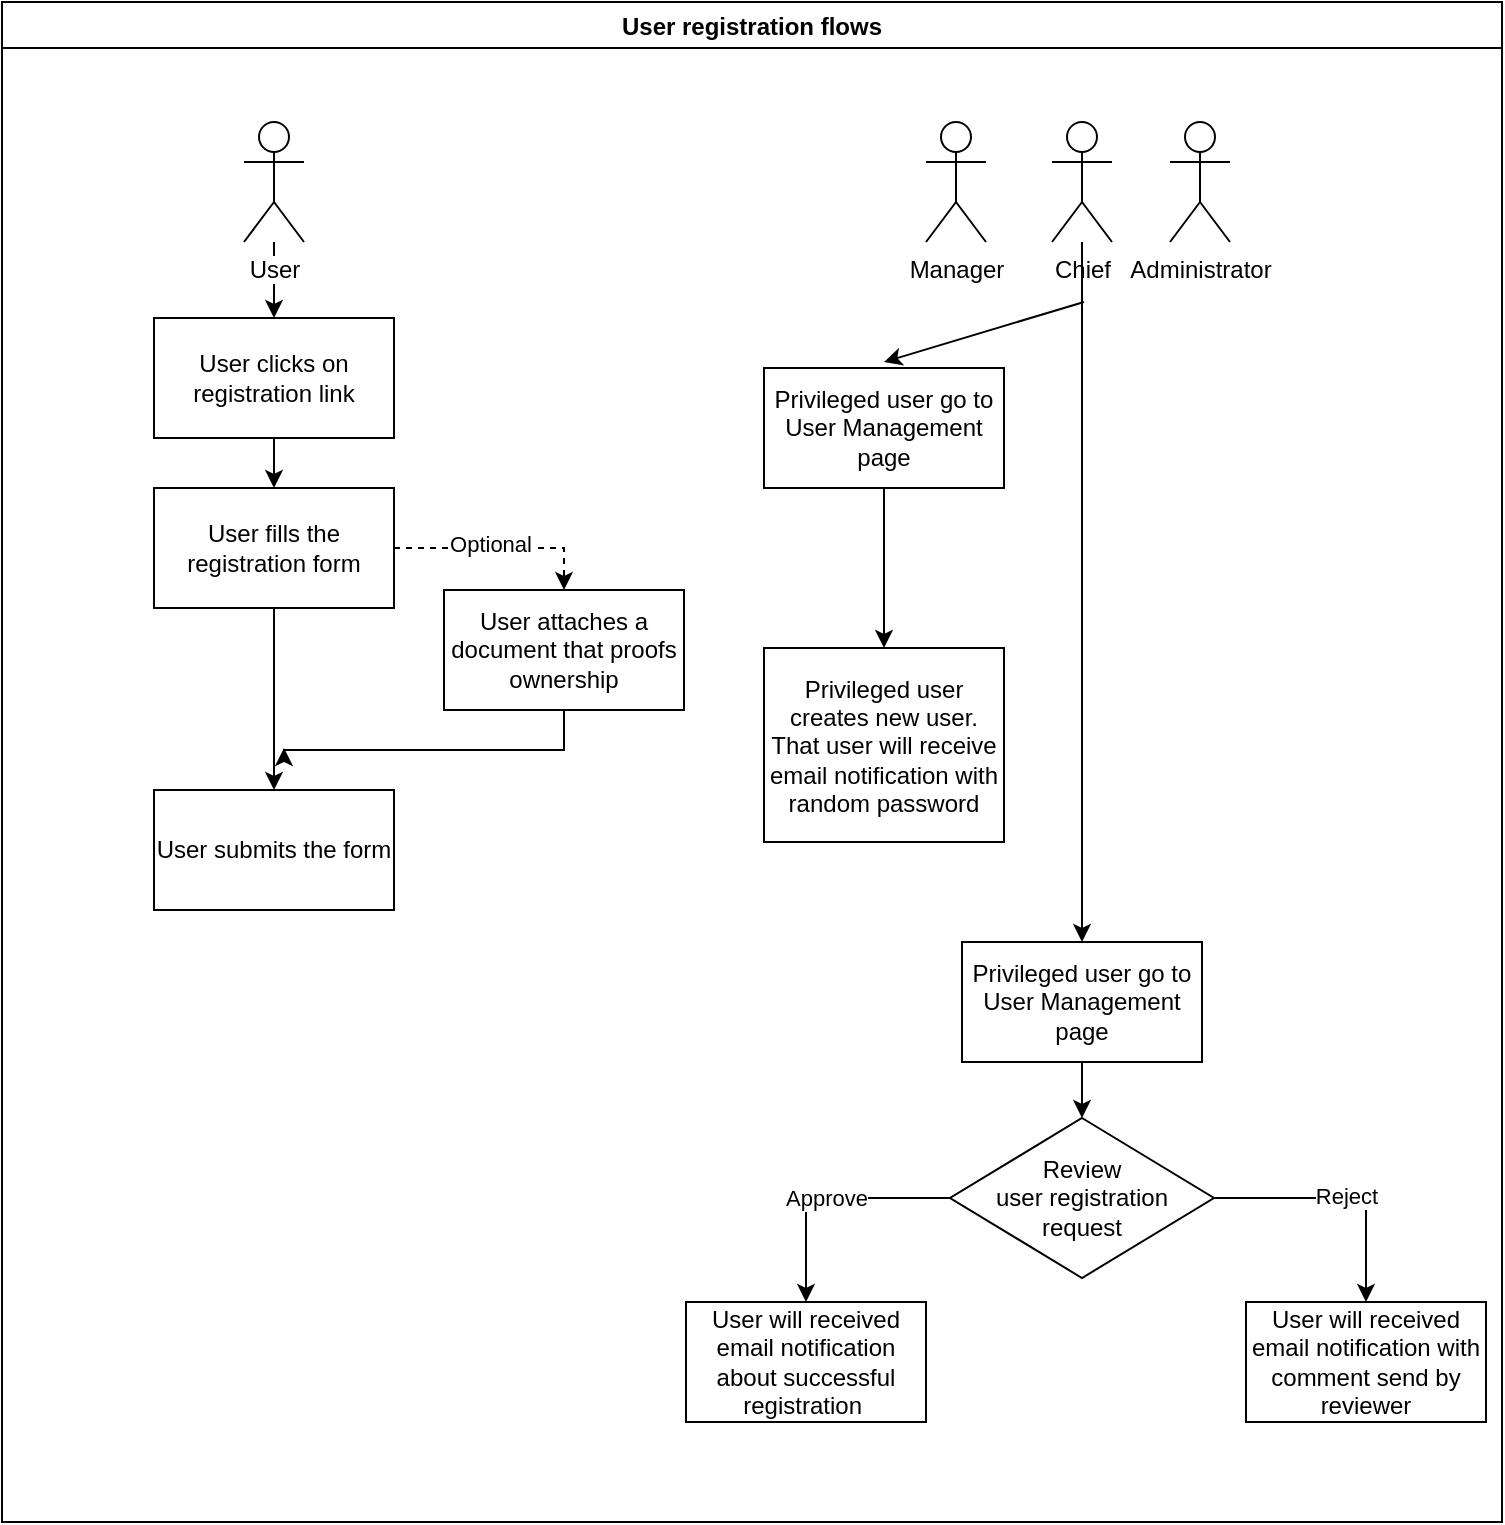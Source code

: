 <mxfile version="13.3.5" type="device"><diagram id="Ed7EoQQE9nzMjMKY0O-m" name="Page-1"><mxGraphModel dx="946" dy="680" grid="1" gridSize="10" guides="1" tooltips="1" connect="1" arrows="1" fold="1" page="1" pageScale="1" pageWidth="827" pageHeight="1169" math="0" shadow="0"><root><mxCell id="0"/><mxCell id="1" parent="0"/><mxCell id="QKgp4ileE4Jiaq1GtRo--36" value="User registration flows" style="swimlane;" vertex="1" parent="1"><mxGeometry x="39" y="40" width="750" height="760" as="geometry"/></mxCell><mxCell id="QKgp4ileE4Jiaq1GtRo--66" style="edgeStyle=orthogonalEdgeStyle;rounded=0;orthogonalLoop=1;jettySize=auto;html=1;entryX=0.5;entryY=0;entryDx=0;entryDy=0;" edge="1" parent="QKgp4ileE4Jiaq1GtRo--36" source="QKgp4ileE4Jiaq1GtRo--58" target="QKgp4ileE4Jiaq1GtRo--65"><mxGeometry relative="1" as="geometry"/></mxCell><mxCell id="QKgp4ileE4Jiaq1GtRo--58" value="User" style="shape=umlActor;verticalLabelPosition=bottom;labelBackgroundColor=#ffffff;verticalAlign=top;html=1;" vertex="1" parent="QKgp4ileE4Jiaq1GtRo--36"><mxGeometry x="121" y="60" width="30" height="60" as="geometry"/></mxCell><mxCell id="QKgp4ileE4Jiaq1GtRo--68" value="" style="edgeStyle=orthogonalEdgeStyle;rounded=0;orthogonalLoop=1;jettySize=auto;html=1;" edge="1" parent="QKgp4ileE4Jiaq1GtRo--36" source="QKgp4ileE4Jiaq1GtRo--65" target="QKgp4ileE4Jiaq1GtRo--67"><mxGeometry relative="1" as="geometry"/></mxCell><mxCell id="QKgp4ileE4Jiaq1GtRo--65" value="User clicks on registration link" style="rounded=0;whiteSpace=wrap;html=1;" vertex="1" parent="QKgp4ileE4Jiaq1GtRo--36"><mxGeometry x="76" y="158" width="120" height="60" as="geometry"/></mxCell><mxCell id="QKgp4ileE4Jiaq1GtRo--70" style="edgeStyle=orthogonalEdgeStyle;rounded=0;orthogonalLoop=1;jettySize=auto;html=1;exitX=1;exitY=0.5;exitDx=0;exitDy=0;entryX=0.5;entryY=0;entryDx=0;entryDy=0;dashed=1;" edge="1" parent="QKgp4ileE4Jiaq1GtRo--36" source="QKgp4ileE4Jiaq1GtRo--67" target="QKgp4ileE4Jiaq1GtRo--69"><mxGeometry relative="1" as="geometry"/></mxCell><mxCell id="QKgp4ileE4Jiaq1GtRo--71" value="Optional" style="edgeLabel;html=1;align=center;verticalAlign=middle;resizable=0;points=[];" vertex="1" connectable="0" parent="QKgp4ileE4Jiaq1GtRo--70"><mxGeometry x="-0.096" y="2" relative="1" as="geometry"><mxPoint as="offset"/></mxGeometry></mxCell><mxCell id="QKgp4ileE4Jiaq1GtRo--74" value="" style="edgeStyle=orthogonalEdgeStyle;rounded=0;orthogonalLoop=1;jettySize=auto;html=1;" edge="1" parent="QKgp4ileE4Jiaq1GtRo--36" source="QKgp4ileE4Jiaq1GtRo--67" target="QKgp4ileE4Jiaq1GtRo--73"><mxGeometry relative="1" as="geometry"/></mxCell><mxCell id="QKgp4ileE4Jiaq1GtRo--67" value="User fills the registration form" style="rounded=0;whiteSpace=wrap;html=1;" vertex="1" parent="QKgp4ileE4Jiaq1GtRo--36"><mxGeometry x="76" y="243" width="120" height="60" as="geometry"/></mxCell><mxCell id="QKgp4ileE4Jiaq1GtRo--73" value="User submits the form" style="rounded=0;whiteSpace=wrap;html=1;" vertex="1" parent="QKgp4ileE4Jiaq1GtRo--36"><mxGeometry x="76" y="394" width="120" height="60" as="geometry"/></mxCell><mxCell id="QKgp4ileE4Jiaq1GtRo--69" value="User attaches a document that proofs ownership" style="rounded=0;whiteSpace=wrap;html=1;" vertex="1" parent="QKgp4ileE4Jiaq1GtRo--36"><mxGeometry x="221" y="294" width="120" height="60" as="geometry"/></mxCell><mxCell id="QKgp4ileE4Jiaq1GtRo--86" style="edgeStyle=orthogonalEdgeStyle;rounded=0;orthogonalLoop=1;jettySize=auto;html=1;exitX=0.5;exitY=1;exitDx=0;exitDy=0;entryX=0.5;entryY=0;entryDx=0;entryDy=0;" edge="1" parent="QKgp4ileE4Jiaq1GtRo--36" source="QKgp4ileE4Jiaq1GtRo--77" target="QKgp4ileE4Jiaq1GtRo--80"><mxGeometry relative="1" as="geometry"/></mxCell><mxCell id="QKgp4ileE4Jiaq1GtRo--77" value="Privileged user go to User Management page" style="rounded=0;whiteSpace=wrap;html=1;" vertex="1" parent="QKgp4ileE4Jiaq1GtRo--36"><mxGeometry x="480" y="470" width="120" height="60" as="geometry"/></mxCell><mxCell id="QKgp4ileE4Jiaq1GtRo--89" style="edgeStyle=orthogonalEdgeStyle;rounded=0;orthogonalLoop=1;jettySize=auto;html=1;exitX=1;exitY=0.5;exitDx=0;exitDy=0;entryX=0.5;entryY=0;entryDx=0;entryDy=0;" edge="1" parent="QKgp4ileE4Jiaq1GtRo--36" source="QKgp4ileE4Jiaq1GtRo--80" target="QKgp4ileE4Jiaq1GtRo--88"><mxGeometry relative="1" as="geometry"/></mxCell><mxCell id="QKgp4ileE4Jiaq1GtRo--91" value="Reject" style="edgeLabel;html=1;align=center;verticalAlign=middle;resizable=0;points=[];" vertex="1" connectable="0" parent="QKgp4ileE4Jiaq1GtRo--89"><mxGeometry x="-0.047" y="1" relative="1" as="geometry"><mxPoint x="5" as="offset"/></mxGeometry></mxCell><mxCell id="QKgp4ileE4Jiaq1GtRo--90" value="Approve" style="edgeStyle=orthogonalEdgeStyle;rounded=0;orthogonalLoop=1;jettySize=auto;html=1;exitX=0;exitY=0.5;exitDx=0;exitDy=0;entryX=0.5;entryY=0;entryDx=0;entryDy=0;" edge="1" parent="QKgp4ileE4Jiaq1GtRo--36" source="QKgp4ileE4Jiaq1GtRo--80" target="QKgp4ileE4Jiaq1GtRo--87"><mxGeometry relative="1" as="geometry"/></mxCell><mxCell id="QKgp4ileE4Jiaq1GtRo--80" value="Review &lt;br&gt;user registration&lt;br&gt;request" style="rhombus;whiteSpace=wrap;html=1;" vertex="1" parent="QKgp4ileE4Jiaq1GtRo--36"><mxGeometry x="474" y="558" width="132" height="80" as="geometry"/></mxCell><mxCell id="QKgp4ileE4Jiaq1GtRo--84" value="" style="group" vertex="1" connectable="0" parent="QKgp4ileE4Jiaq1GtRo--36"><mxGeometry x="462" y="60" width="152" height="60" as="geometry"/></mxCell><mxCell id="QKgp4ileE4Jiaq1GtRo--76" value="" style="group" vertex="1" connectable="0" parent="QKgp4ileE4Jiaq1GtRo--84"><mxGeometry width="152" height="60" as="geometry"/></mxCell><mxCell id="QKgp4ileE4Jiaq1GtRo--61" value="Manager" style="shape=umlActor;verticalLabelPosition=bottom;labelBackgroundColor=#ffffff;verticalAlign=top;html=1;" vertex="1" parent="QKgp4ileE4Jiaq1GtRo--76"><mxGeometry width="30" height="60" as="geometry"/></mxCell><mxCell id="QKgp4ileE4Jiaq1GtRo--62" value="Chief" style="shape=umlActor;verticalLabelPosition=bottom;labelBackgroundColor=#ffffff;verticalAlign=top;html=1;" vertex="1" parent="QKgp4ileE4Jiaq1GtRo--76"><mxGeometry x="63" width="30" height="60" as="geometry"/></mxCell><mxCell id="QKgp4ileE4Jiaq1GtRo--63" value="Administrator" style="shape=umlActor;verticalLabelPosition=bottom;labelBackgroundColor=#ffffff;verticalAlign=top;html=1;" vertex="1" parent="QKgp4ileE4Jiaq1GtRo--76"><mxGeometry x="122" width="30" height="60" as="geometry"/></mxCell><mxCell id="QKgp4ileE4Jiaq1GtRo--85" style="edgeStyle=orthogonalEdgeStyle;rounded=0;orthogonalLoop=1;jettySize=auto;html=1;entryX=0.5;entryY=0;entryDx=0;entryDy=0;" edge="1" parent="QKgp4ileE4Jiaq1GtRo--36" source="QKgp4ileE4Jiaq1GtRo--62" target="QKgp4ileE4Jiaq1GtRo--77"><mxGeometry relative="1" as="geometry"/></mxCell><mxCell id="QKgp4ileE4Jiaq1GtRo--87" value="User will received email notification about successful registration&amp;nbsp;" style="rounded=0;whiteSpace=wrap;html=1;" vertex="1" parent="QKgp4ileE4Jiaq1GtRo--36"><mxGeometry x="342" y="650" width="120" height="60" as="geometry"/></mxCell><mxCell id="QKgp4ileE4Jiaq1GtRo--88" value="User will received email notification with comment send by reviewer" style="rounded=0;whiteSpace=wrap;html=1;" vertex="1" parent="QKgp4ileE4Jiaq1GtRo--36"><mxGeometry x="622" y="650" width="120" height="60" as="geometry"/></mxCell><mxCell id="QKgp4ileE4Jiaq1GtRo--95" value="" style="edgeStyle=orthogonalEdgeStyle;rounded=0;orthogonalLoop=1;jettySize=auto;html=1;" edge="1" parent="QKgp4ileE4Jiaq1GtRo--36" source="QKgp4ileE4Jiaq1GtRo--93" target="QKgp4ileE4Jiaq1GtRo--94"><mxGeometry relative="1" as="geometry"/></mxCell><mxCell id="QKgp4ileE4Jiaq1GtRo--93" value="Privileged user go to User Management page" style="rounded=0;whiteSpace=wrap;html=1;" vertex="1" parent="QKgp4ileE4Jiaq1GtRo--36"><mxGeometry x="381" y="183" width="120" height="60" as="geometry"/></mxCell><mxCell id="QKgp4ileE4Jiaq1GtRo--94" value="Privileged user creates new user. That user will receive email notification with random password" style="rounded=0;whiteSpace=wrap;html=1;" vertex="1" parent="QKgp4ileE4Jiaq1GtRo--36"><mxGeometry x="381" y="323" width="120" height="97" as="geometry"/></mxCell><mxCell id="QKgp4ileE4Jiaq1GtRo--96" value="" style="endArrow=classic;html=1;" edge="1" parent="QKgp4ileE4Jiaq1GtRo--36"><mxGeometry width="50" height="50" relative="1" as="geometry"><mxPoint x="541" y="150" as="sourcePoint"/><mxPoint x="441" y="180" as="targetPoint"/></mxGeometry></mxCell><mxCell id="QKgp4ileE4Jiaq1GtRo--75" style="edgeStyle=orthogonalEdgeStyle;rounded=0;orthogonalLoop=1;jettySize=auto;html=1;exitX=0.5;exitY=1;exitDx=0;exitDy=0;" edge="1" parent="1" source="QKgp4ileE4Jiaq1GtRo--69"><mxGeometry relative="1" as="geometry"><mxPoint x="180" y="413" as="targetPoint"/><Array as="points"><mxPoint x="320" y="414"/><mxPoint x="180" y="414"/></Array></mxGeometry></mxCell></root></mxGraphModel></diagram></mxfile>